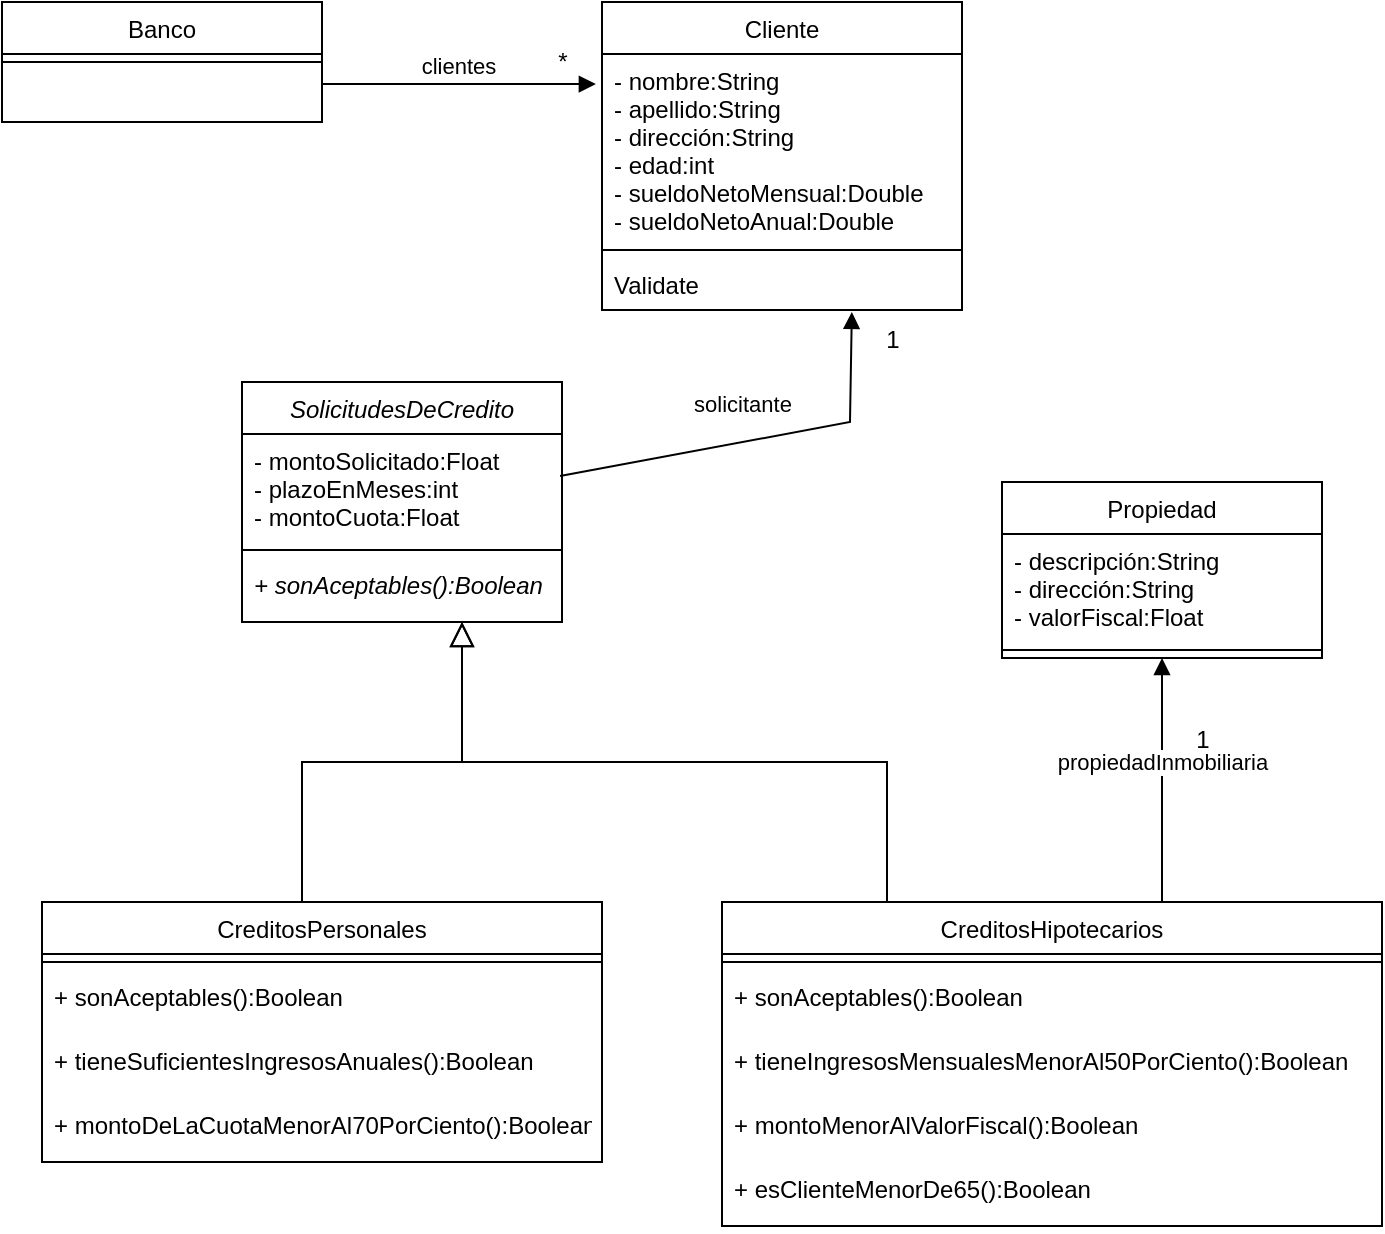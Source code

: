 <mxfile version="20.3.7" type="github">
  <diagram id="C5RBs43oDa-KdzZeNtuy" name="Page-1">
    <mxGraphModel dx="868" dy="450" grid="1" gridSize="10" guides="1" tooltips="1" connect="1" arrows="1" fold="1" page="1" pageScale="1" pageWidth="827" pageHeight="1169" math="0" shadow="0">
      <root>
        <mxCell id="WIyWlLk6GJQsqaUBKTNV-0" />
        <mxCell id="WIyWlLk6GJQsqaUBKTNV-1" parent="WIyWlLk6GJQsqaUBKTNV-0" />
        <mxCell id="zkfFHV4jXpPFQw0GAbJ--0" value="Banco" style="swimlane;fontStyle=0;align=center;verticalAlign=top;childLayout=stackLayout;horizontal=1;startSize=26;horizontalStack=0;resizeParent=1;resizeLast=0;collapsible=1;marginBottom=0;rounded=0;shadow=0;strokeWidth=1;" parent="WIyWlLk6GJQsqaUBKTNV-1" vertex="1">
          <mxGeometry x="100" width="160" height="60" as="geometry">
            <mxRectangle x="230" y="140" width="160" height="26" as="alternateBounds" />
          </mxGeometry>
        </mxCell>
        <mxCell id="zkfFHV4jXpPFQw0GAbJ--4" value="" style="line;html=1;strokeWidth=1;align=left;verticalAlign=middle;spacingTop=-1;spacingLeft=3;spacingRight=3;rotatable=0;labelPosition=right;points=[];portConstraint=eastwest;" parent="zkfFHV4jXpPFQw0GAbJ--0" vertex="1">
          <mxGeometry y="26" width="160" height="8" as="geometry" />
        </mxCell>
        <mxCell id="zkfFHV4jXpPFQw0GAbJ--12" value="" style="endArrow=block;endSize=10;endFill=0;shadow=0;strokeWidth=1;rounded=0;edgeStyle=elbowEdgeStyle;elbow=vertical;" parent="WIyWlLk6GJQsqaUBKTNV-1" edge="1">
          <mxGeometry width="160" relative="1" as="geometry">
            <mxPoint x="250" y="450" as="sourcePoint" />
            <mxPoint x="330" y="310" as="targetPoint" />
          </mxGeometry>
        </mxCell>
        <mxCell id="zkfFHV4jXpPFQw0GAbJ--16" value="" style="endArrow=block;endSize=10;endFill=0;shadow=0;strokeWidth=1;rounded=0;edgeStyle=elbowEdgeStyle;elbow=vertical;exitX=0.25;exitY=0;exitDx=0;exitDy=0;" parent="WIyWlLk6GJQsqaUBKTNV-1" source="nXirv4v_2NxMpNf5sszM-15" edge="1">
          <mxGeometry width="160" relative="1" as="geometry">
            <mxPoint x="444" y="450" as="sourcePoint" />
            <mxPoint x="330" y="310" as="targetPoint" />
            <Array as="points">
              <mxPoint x="460" y="380" />
            </Array>
          </mxGeometry>
        </mxCell>
        <mxCell id="zkfFHV4jXpPFQw0GAbJ--17" value="Cliente" style="swimlane;fontStyle=0;align=center;verticalAlign=top;childLayout=stackLayout;horizontal=1;startSize=26;horizontalStack=0;resizeParent=1;resizeLast=0;collapsible=1;marginBottom=0;rounded=0;shadow=0;strokeWidth=1;" parent="WIyWlLk6GJQsqaUBKTNV-1" vertex="1">
          <mxGeometry x="400" width="180" height="154" as="geometry">
            <mxRectangle x="550" y="140" width="160" height="26" as="alternateBounds" />
          </mxGeometry>
        </mxCell>
        <mxCell id="zkfFHV4jXpPFQw0GAbJ--18" value="- nombre:String&#xa;- apellido:String&#xa;- dirección:String&#xa;- edad:int&#xa;- sueldoNetoMensual:Double&#xa;- sueldoNetoAnual:Double" style="text;align=left;verticalAlign=top;spacingLeft=4;spacingRight=4;overflow=hidden;rotatable=0;points=[[0,0.5],[1,0.5]];portConstraint=eastwest;" parent="zkfFHV4jXpPFQw0GAbJ--17" vertex="1">
          <mxGeometry y="26" width="180" height="94" as="geometry" />
        </mxCell>
        <mxCell id="zkfFHV4jXpPFQw0GAbJ--23" value="" style="line;html=1;strokeWidth=1;align=left;verticalAlign=middle;spacingTop=-1;spacingLeft=3;spacingRight=3;rotatable=0;labelPosition=right;points=[];portConstraint=eastwest;" parent="zkfFHV4jXpPFQw0GAbJ--17" vertex="1">
          <mxGeometry y="120" width="180" height="8" as="geometry" />
        </mxCell>
        <mxCell id="zkfFHV4jXpPFQw0GAbJ--24" value="Validate" style="text;align=left;verticalAlign=top;spacingLeft=4;spacingRight=4;overflow=hidden;rotatable=0;points=[[0,0.5],[1,0.5]];portConstraint=eastwest;" parent="zkfFHV4jXpPFQw0GAbJ--17" vertex="1">
          <mxGeometry y="128" width="180" height="26" as="geometry" />
        </mxCell>
        <mxCell id="nXirv4v_2NxMpNf5sszM-5" value="clientes" style="html=1;verticalAlign=bottom;endArrow=block;rounded=0;entryX=-0.017;entryY=0.16;entryDx=0;entryDy=0;entryPerimeter=0;" edge="1" parent="WIyWlLk6GJQsqaUBKTNV-1" target="zkfFHV4jXpPFQw0GAbJ--18">
          <mxGeometry width="80" relative="1" as="geometry">
            <mxPoint x="260" y="41" as="sourcePoint" />
            <mxPoint x="240" y="40" as="targetPoint" />
          </mxGeometry>
        </mxCell>
        <mxCell id="nXirv4v_2NxMpNf5sszM-6" value="*" style="text;html=1;align=center;verticalAlign=middle;resizable=0;points=[];autosize=1;strokeColor=none;fillColor=none;" vertex="1" parent="WIyWlLk6GJQsqaUBKTNV-1">
          <mxGeometry x="365" y="15" width="30" height="30" as="geometry" />
        </mxCell>
        <mxCell id="nXirv4v_2NxMpNf5sszM-7" value="SolicitudesDeCredito" style="swimlane;fontStyle=2;align=center;verticalAlign=top;childLayout=stackLayout;horizontal=1;startSize=26;horizontalStack=0;resizeParent=1;resizeParentMax=0;resizeLast=0;collapsible=1;marginBottom=0;" vertex="1" parent="WIyWlLk6GJQsqaUBKTNV-1">
          <mxGeometry x="220" y="190" width="160" height="120" as="geometry" />
        </mxCell>
        <mxCell id="nXirv4v_2NxMpNf5sszM-8" value="- montoSolicitado:Float&#xa;- plazoEnMeses:int&#xa;- montoCuota:Float&#xa;" style="text;strokeColor=none;fillColor=none;align=left;verticalAlign=top;spacingLeft=4;spacingRight=4;overflow=hidden;rotatable=0;points=[[0,0.5],[1,0.5]];portConstraint=eastwest;" vertex="1" parent="nXirv4v_2NxMpNf5sszM-7">
          <mxGeometry y="26" width="160" height="54" as="geometry" />
        </mxCell>
        <mxCell id="nXirv4v_2NxMpNf5sszM-9" value="" style="line;strokeWidth=1;fillColor=none;align=left;verticalAlign=middle;spacingTop=-1;spacingLeft=3;spacingRight=3;rotatable=0;labelPosition=right;points=[];portConstraint=eastwest;strokeColor=inherit;" vertex="1" parent="nXirv4v_2NxMpNf5sszM-7">
          <mxGeometry y="80" width="160" height="8" as="geometry" />
        </mxCell>
        <mxCell id="nXirv4v_2NxMpNf5sszM-10" value="+ sonAceptables():Boolean" style="text;strokeColor=none;fillColor=none;align=left;verticalAlign=top;spacingLeft=4;spacingRight=4;overflow=hidden;rotatable=0;points=[[0,0.5],[1,0.5]];portConstraint=eastwest;fontStyle=2" vertex="1" parent="nXirv4v_2NxMpNf5sszM-7">
          <mxGeometry y="88" width="160" height="32" as="geometry" />
        </mxCell>
        <mxCell id="nXirv4v_2NxMpNf5sszM-11" value="CreditosPersonales" style="swimlane;fontStyle=0;align=center;verticalAlign=top;childLayout=stackLayout;horizontal=1;startSize=26;horizontalStack=0;resizeParent=1;resizeParentMax=0;resizeLast=0;collapsible=1;marginBottom=0;" vertex="1" parent="WIyWlLk6GJQsqaUBKTNV-1">
          <mxGeometry x="120" y="450" width="280" height="130" as="geometry" />
        </mxCell>
        <mxCell id="nXirv4v_2NxMpNf5sszM-13" value="" style="line;strokeWidth=1;fillColor=none;align=left;verticalAlign=middle;spacingTop=-1;spacingLeft=3;spacingRight=3;rotatable=0;labelPosition=right;points=[];portConstraint=eastwest;strokeColor=inherit;" vertex="1" parent="nXirv4v_2NxMpNf5sszM-11">
          <mxGeometry y="26" width="280" height="8" as="geometry" />
        </mxCell>
        <mxCell id="nXirv4v_2NxMpNf5sszM-19" value="+ sonAceptables():Boolean" style="text;strokeColor=none;fillColor=none;align=left;verticalAlign=top;spacingLeft=4;spacingRight=4;overflow=hidden;rotatable=0;points=[[0,0.5],[1,0.5]];portConstraint=eastwest;fontStyle=0" vertex="1" parent="nXirv4v_2NxMpNf5sszM-11">
          <mxGeometry y="34" width="280" height="32" as="geometry" />
        </mxCell>
        <mxCell id="nXirv4v_2NxMpNf5sszM-23" value="+ tieneSuficientesIngresosAnuales():Boolean&#xa;" style="text;strokeColor=none;fillColor=none;align=left;verticalAlign=top;spacingLeft=4;spacingRight=4;overflow=hidden;rotatable=0;points=[[0,0.5],[1,0.5]];portConstraint=eastwest;fontStyle=0" vertex="1" parent="nXirv4v_2NxMpNf5sszM-11">
          <mxGeometry y="66" width="280" height="32" as="geometry" />
        </mxCell>
        <mxCell id="nXirv4v_2NxMpNf5sszM-24" value="+ montoDeLaCuotaMenorAl70PorCiento():Boolean" style="text;strokeColor=none;fillColor=none;align=left;verticalAlign=top;spacingLeft=4;spacingRight=4;overflow=hidden;rotatable=0;points=[[0,0.5],[1,0.5]];portConstraint=eastwest;fontStyle=0" vertex="1" parent="nXirv4v_2NxMpNf5sszM-11">
          <mxGeometry y="98" width="280" height="32" as="geometry" />
        </mxCell>
        <mxCell id="nXirv4v_2NxMpNf5sszM-15" value="CreditosHipotecarios" style="swimlane;fontStyle=0;align=center;verticalAlign=top;childLayout=stackLayout;horizontal=1;startSize=26;horizontalStack=0;resizeParent=1;resizeParentMax=0;resizeLast=0;collapsible=1;marginBottom=0;" vertex="1" parent="WIyWlLk6GJQsqaUBKTNV-1">
          <mxGeometry x="460" y="450" width="330" height="162" as="geometry" />
        </mxCell>
        <mxCell id="nXirv4v_2NxMpNf5sszM-17" value="" style="line;strokeWidth=1;fillColor=none;align=left;verticalAlign=middle;spacingTop=-1;spacingLeft=3;spacingRight=3;rotatable=0;labelPosition=right;points=[];portConstraint=eastwest;strokeColor=inherit;" vertex="1" parent="nXirv4v_2NxMpNf5sszM-15">
          <mxGeometry y="26" width="330" height="8" as="geometry" />
        </mxCell>
        <mxCell id="nXirv4v_2NxMpNf5sszM-20" value="+ sonAceptables():Boolean" style="text;strokeColor=none;fillColor=none;align=left;verticalAlign=top;spacingLeft=4;spacingRight=4;overflow=hidden;rotatable=0;points=[[0,0.5],[1,0.5]];portConstraint=eastwest;fontStyle=0" vertex="1" parent="nXirv4v_2NxMpNf5sszM-15">
          <mxGeometry y="34" width="330" height="32" as="geometry" />
        </mxCell>
        <mxCell id="nXirv4v_2NxMpNf5sszM-29" value="+ tieneIngresosMensualesMenorAl50PorCiento():Boolean" style="text;strokeColor=none;fillColor=none;align=left;verticalAlign=top;spacingLeft=4;spacingRight=4;overflow=hidden;rotatable=0;points=[[0,0.5],[1,0.5]];portConstraint=eastwest;fontStyle=0" vertex="1" parent="nXirv4v_2NxMpNf5sszM-15">
          <mxGeometry y="66" width="330" height="32" as="geometry" />
        </mxCell>
        <mxCell id="nXirv4v_2NxMpNf5sszM-30" value="+ montoMenorAlValorFiscal():Boolean" style="text;strokeColor=none;fillColor=none;align=left;verticalAlign=top;spacingLeft=4;spacingRight=4;overflow=hidden;rotatable=0;points=[[0,0.5],[1,0.5]];portConstraint=eastwest;fontStyle=0" vertex="1" parent="nXirv4v_2NxMpNf5sszM-15">
          <mxGeometry y="98" width="330" height="32" as="geometry" />
        </mxCell>
        <mxCell id="nXirv4v_2NxMpNf5sszM-31" value="+ esClienteMenorDe65():Boolean" style="text;strokeColor=none;fillColor=none;align=left;verticalAlign=top;spacingLeft=4;spacingRight=4;overflow=hidden;rotatable=0;points=[[0,0.5],[1,0.5]];portConstraint=eastwest;fontStyle=0" vertex="1" parent="nXirv4v_2NxMpNf5sszM-15">
          <mxGeometry y="130" width="330" height="32" as="geometry" />
        </mxCell>
        <mxCell id="nXirv4v_2NxMpNf5sszM-21" value="solicitante" style="html=1;verticalAlign=bottom;endArrow=block;rounded=0;entryX=0.694;entryY=1.038;entryDx=0;entryDy=0;entryPerimeter=0;exitX=0.994;exitY=0.389;exitDx=0;exitDy=0;exitPerimeter=0;" edge="1" parent="WIyWlLk6GJQsqaUBKTNV-1" source="nXirv4v_2NxMpNf5sszM-8" target="zkfFHV4jXpPFQw0GAbJ--24">
          <mxGeometry x="-0.068" y="10" width="80" relative="1" as="geometry">
            <mxPoint x="414" y="230" as="sourcePoint" />
            <mxPoint x="494" y="230" as="targetPoint" />
            <Array as="points">
              <mxPoint x="524" y="210" />
            </Array>
            <mxPoint as="offset" />
          </mxGeometry>
        </mxCell>
        <mxCell id="nXirv4v_2NxMpNf5sszM-22" value="1" style="text;html=1;align=center;verticalAlign=middle;resizable=0;points=[];autosize=1;strokeColor=none;fillColor=none;" vertex="1" parent="WIyWlLk6GJQsqaUBKTNV-1">
          <mxGeometry x="530" y="154" width="30" height="30" as="geometry" />
        </mxCell>
        <mxCell id="nXirv4v_2NxMpNf5sszM-25" value="Propiedad" style="swimlane;fontStyle=0;align=center;verticalAlign=top;childLayout=stackLayout;horizontal=1;startSize=26;horizontalStack=0;resizeParent=1;resizeParentMax=0;resizeLast=0;collapsible=1;marginBottom=0;" vertex="1" parent="WIyWlLk6GJQsqaUBKTNV-1">
          <mxGeometry x="600" y="240" width="160" height="88" as="geometry" />
        </mxCell>
        <mxCell id="nXirv4v_2NxMpNf5sszM-26" value="- descripción:String&#xa;- dirección:String&#xa;- valorFiscal:Float" style="text;strokeColor=none;fillColor=none;align=left;verticalAlign=top;spacingLeft=4;spacingRight=4;overflow=hidden;rotatable=0;points=[[0,0.5],[1,0.5]];portConstraint=eastwest;" vertex="1" parent="nXirv4v_2NxMpNf5sszM-25">
          <mxGeometry y="26" width="160" height="54" as="geometry" />
        </mxCell>
        <mxCell id="nXirv4v_2NxMpNf5sszM-27" value="" style="line;strokeWidth=1;fillColor=none;align=left;verticalAlign=middle;spacingTop=-1;spacingLeft=3;spacingRight=3;rotatable=0;labelPosition=right;points=[];portConstraint=eastwest;strokeColor=inherit;" vertex="1" parent="nXirv4v_2NxMpNf5sszM-25">
          <mxGeometry y="80" width="160" height="8" as="geometry" />
        </mxCell>
        <mxCell id="nXirv4v_2NxMpNf5sszM-32" value="propiedadInmobiliaria" style="html=1;verticalAlign=bottom;endArrow=block;rounded=0;entryX=0.5;entryY=1;entryDx=0;entryDy=0;" edge="1" parent="WIyWlLk6GJQsqaUBKTNV-1" target="nXirv4v_2NxMpNf5sszM-25">
          <mxGeometry width="80" relative="1" as="geometry">
            <mxPoint x="680" y="450" as="sourcePoint" />
            <mxPoint x="680" y="356.002" as="targetPoint" />
          </mxGeometry>
        </mxCell>
        <mxCell id="nXirv4v_2NxMpNf5sszM-33" value="1" style="text;html=1;align=center;verticalAlign=middle;resizable=0;points=[];autosize=1;strokeColor=none;fillColor=none;" vertex="1" parent="WIyWlLk6GJQsqaUBKTNV-1">
          <mxGeometry x="685" y="354" width="30" height="30" as="geometry" />
        </mxCell>
      </root>
    </mxGraphModel>
  </diagram>
</mxfile>
